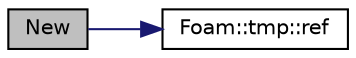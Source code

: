 digraph "New"
{
  bgcolor="transparent";
  edge [fontname="Helvetica",fontsize="10",labelfontname="Helvetica",labelfontsize="10"];
  node [fontname="Helvetica",fontsize="10",shape=record];
  rankdir="LR";
  Node79127 [label="New",height=0.2,width=0.4,color="black", fillcolor="grey75", style="filled", fontcolor="black"];
  Node79127 -> Node79128 [color="midnightblue",fontsize="10",style="solid",fontname="Helvetica"];
  Node79128 [label="Foam::tmp::ref",height=0.2,width=0.4,color="black",URL="$a27077.html#aeaf81e641282874cef07f5b808efc83b",tooltip="Return non-const reference or generate a fatal error. "];
}
